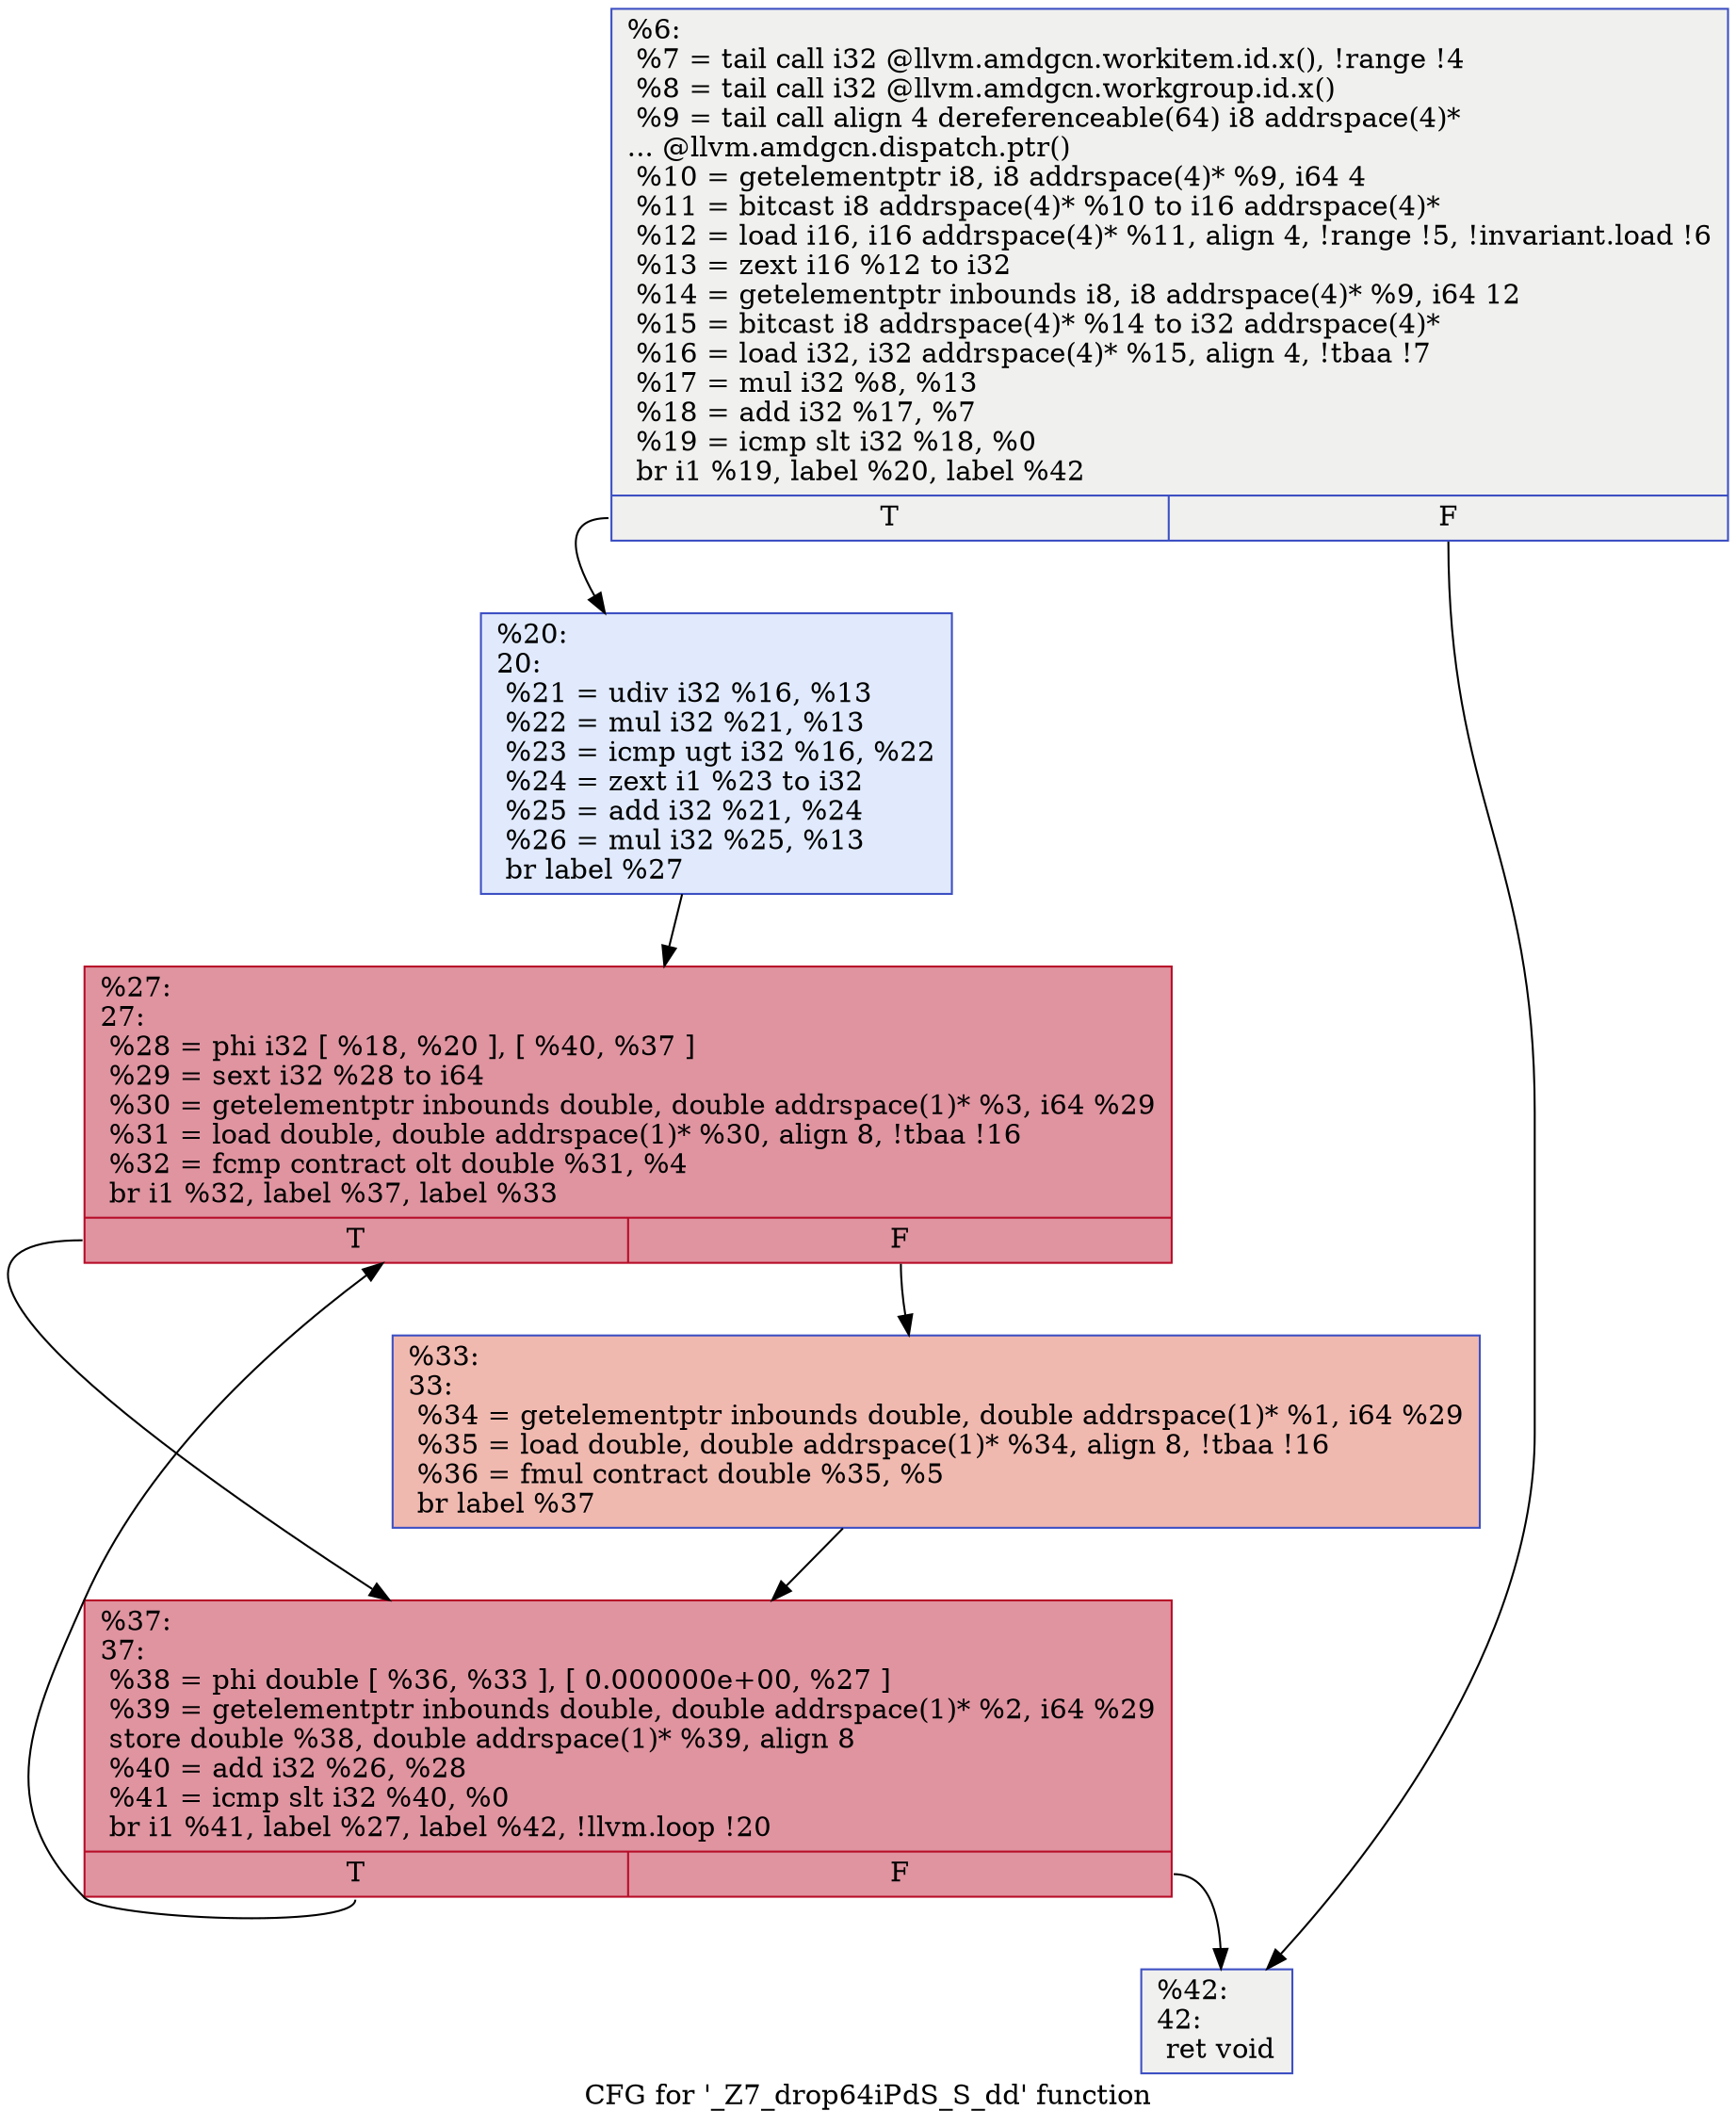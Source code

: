 digraph "CFG for '_Z7_drop64iPdS_S_dd' function" {
	label="CFG for '_Z7_drop64iPdS_S_dd' function";

	Node0x45346e0 [shape=record,color="#3d50c3ff", style=filled, fillcolor="#dedcdb70",label="{%6:\l  %7 = tail call i32 @llvm.amdgcn.workitem.id.x(), !range !4\l  %8 = tail call i32 @llvm.amdgcn.workgroup.id.x()\l  %9 = tail call align 4 dereferenceable(64) i8 addrspace(4)*\l... @llvm.amdgcn.dispatch.ptr()\l  %10 = getelementptr i8, i8 addrspace(4)* %9, i64 4\l  %11 = bitcast i8 addrspace(4)* %10 to i16 addrspace(4)*\l  %12 = load i16, i16 addrspace(4)* %11, align 4, !range !5, !invariant.load !6\l  %13 = zext i16 %12 to i32\l  %14 = getelementptr inbounds i8, i8 addrspace(4)* %9, i64 12\l  %15 = bitcast i8 addrspace(4)* %14 to i32 addrspace(4)*\l  %16 = load i32, i32 addrspace(4)* %15, align 4, !tbaa !7\l  %17 = mul i32 %8, %13\l  %18 = add i32 %17, %7\l  %19 = icmp slt i32 %18, %0\l  br i1 %19, label %20, label %42\l|{<s0>T|<s1>F}}"];
	Node0x45346e0:s0 -> Node0x4536900;
	Node0x45346e0:s1 -> Node0x4536990;
	Node0x4536900 [shape=record,color="#3d50c3ff", style=filled, fillcolor="#b9d0f970",label="{%20:\l20:                                               \l  %21 = udiv i32 %16, %13\l  %22 = mul i32 %21, %13\l  %23 = icmp ugt i32 %16, %22\l  %24 = zext i1 %23 to i32\l  %25 = add i32 %21, %24\l  %26 = mul i32 %25, %13\l  br label %27\l}"];
	Node0x4536900 -> Node0x4536e10;
	Node0x4536e10 [shape=record,color="#b70d28ff", style=filled, fillcolor="#b70d2870",label="{%27:\l27:                                               \l  %28 = phi i32 [ %18, %20 ], [ %40, %37 ]\l  %29 = sext i32 %28 to i64\l  %30 = getelementptr inbounds double, double addrspace(1)* %3, i64 %29\l  %31 = load double, double addrspace(1)* %30, align 8, !tbaa !16\l  %32 = fcmp contract olt double %31, %4\l  br i1 %32, label %37, label %33\l|{<s0>T|<s1>F}}"];
	Node0x4536e10:s0 -> Node0x4536ed0;
	Node0x4536e10:s1 -> Node0x45366d0;
	Node0x45366d0 [shape=record,color="#3d50c3ff", style=filled, fillcolor="#de614d70",label="{%33:\l33:                                               \l  %34 = getelementptr inbounds double, double addrspace(1)* %1, i64 %29\l  %35 = load double, double addrspace(1)* %34, align 8, !tbaa !16\l  %36 = fmul contract double %35, %5\l  br label %37\l}"];
	Node0x45366d0 -> Node0x4536ed0;
	Node0x4536ed0 [shape=record,color="#b70d28ff", style=filled, fillcolor="#b70d2870",label="{%37:\l37:                                               \l  %38 = phi double [ %36, %33 ], [ 0.000000e+00, %27 ]\l  %39 = getelementptr inbounds double, double addrspace(1)* %2, i64 %29\l  store double %38, double addrspace(1)* %39, align 8\l  %40 = add i32 %26, %28\l  %41 = icmp slt i32 %40, %0\l  br i1 %41, label %27, label %42, !llvm.loop !20\l|{<s0>T|<s1>F}}"];
	Node0x4536ed0:s0 -> Node0x4536e10;
	Node0x4536ed0:s1 -> Node0x4536990;
	Node0x4536990 [shape=record,color="#3d50c3ff", style=filled, fillcolor="#dedcdb70",label="{%42:\l42:                                               \l  ret void\l}"];
}
